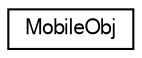 digraph "Graficzna hierarchia klas"
{
 // LATEX_PDF_SIZE
  edge [fontname="FreeSans",fontsize="10",labelfontname="FreeSans",labelfontsize="10"];
  node [fontname="FreeSans",fontsize="10",shape=record];
  rankdir="LR";
  Node0 [label="MobileObj",height=0.2,width=0.4,color="black", fillcolor="white", style="filled",URL="$classMobileObj.html",tooltip=" "];
}
